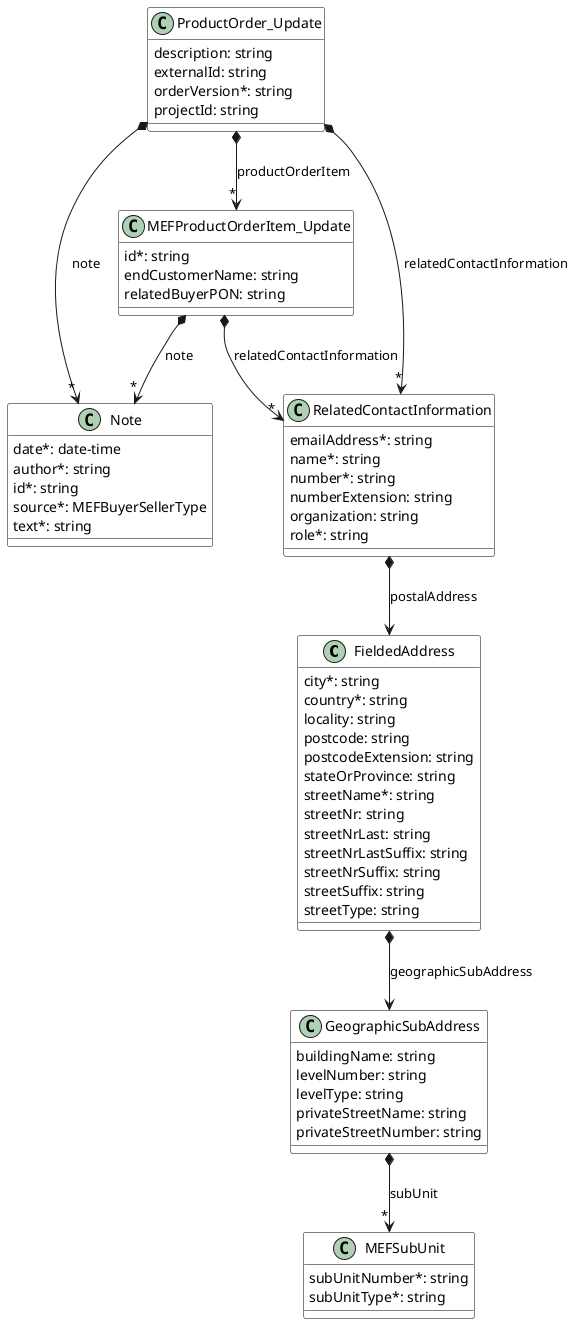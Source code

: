 @startuml
skinparam {
    ClassBackgroundColor White
    ClassBorderColor Black
}


class FieldedAddress {

    city*: string
    country*: string
    locality: string
    postcode: string
    postcodeExtension: string
    stateOrProvince: string
    streetName*: string
    streetNr: string
    streetNrLast: string
    streetNrLastSuffix: string
    streetNrSuffix: string
    streetSuffix: string
    streetType: string
}

FieldedAddress *--> GeographicSubAddress : geographicSubAddress



class GeographicSubAddress {

    buildingName: string
    levelNumber: string
    levelType: string
    privateStreetName: string
    privateStreetNumber: string
}

GeographicSubAddress *-->"*" MEFSubUnit : subUnit


class Note {

    date*: date-time
    author*: string
    id*: string
    source*: MEFBuyerSellerType
    text*: string
}



class MEFProductOrderItem_Update {

    id*: string
    endCustomerName: string
    relatedBuyerPON: string
}

MEFProductOrderItem_Update *-->"*" Note : note
MEFProductOrderItem_Update *-->"*" RelatedContactInformation : relatedContactInformation




class MEFSubUnit {

    subUnitNumber*: string
    subUnitType*: string
}


class ProductOrder_Update {

    description: string
    externalId: string
    orderVersion*: string
    projectId: string
}

ProductOrder_Update *-->"*" Note : note
ProductOrder_Update *-->"*" RelatedContactInformation : relatedContactInformation
ProductOrder_Update *-->"*" MEFProductOrderItem_Update : productOrderItem




class RelatedContactInformation {

    emailAddress*: string
    name*: string
    number*: string
    numberExtension: string
    organization: string
    role*: string
}

RelatedContactInformation *--> FieldedAddress : postalAddress

@enduml
